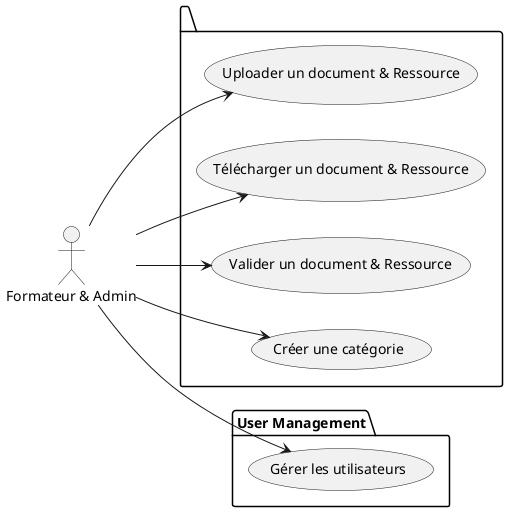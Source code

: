 @startuml
left to right direction

actor "Formateur & Admin" as FA

package " " {
  usecase "Uploader un document & Ressource"    as UC_Upload
  usecase "Télécharger un document & Ressource" as UC_Download
  usecase "Valider un document & Ressource"    as UC_Validate
  usecase "Créer une catégorie"                as UC_Create
}

package "User Management" {
  usecase "Gérer les utilisateurs"             as UC_ManageUsers
}

FA --> UC_Upload
FA --> UC_Download
FA --> UC_Validate
FA --> UC_Create
FA --> UC_ManageUsers
@enduml
 